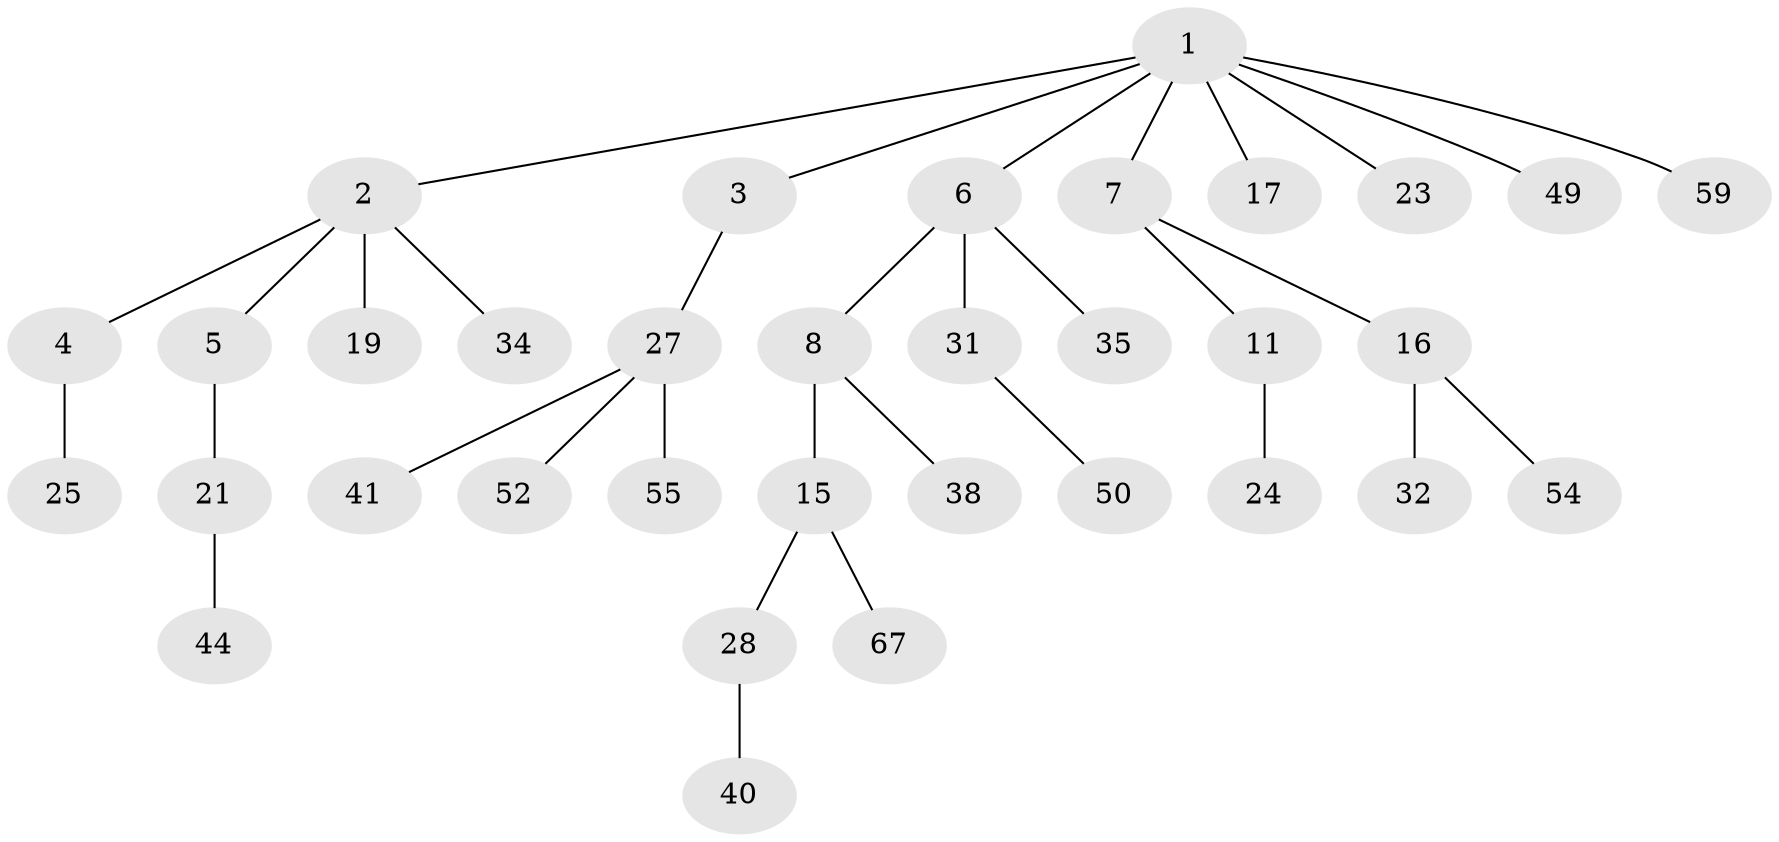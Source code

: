 // original degree distribution, {8: 0.014705882352941176, 5: 0.058823529411764705, 4: 0.058823529411764705, 2: 0.25, 1: 0.5147058823529411, 3: 0.10294117647058823}
// Generated by graph-tools (version 1.1) at 2025/15/03/09/25 04:15:29]
// undirected, 34 vertices, 33 edges
graph export_dot {
graph [start="1"]
  node [color=gray90,style=filled];
  1;
  2;
  3 [super="+29+53+65+22"];
  4 [super="+10+13"];
  5 [super="+20"];
  6 [super="+37"];
  7 [super="+46+12"];
  8 [super="+9"];
  11;
  15;
  16 [super="+18+61"];
  17 [super="+36"];
  19 [super="+26"];
  21;
  23;
  24 [super="+45"];
  25;
  27;
  28 [super="+39"];
  31;
  32;
  34;
  35;
  38;
  40;
  41;
  44 [super="+63+57"];
  49;
  50;
  52;
  54;
  55;
  59;
  67;
  1 -- 2;
  1 -- 3;
  1 -- 6;
  1 -- 7;
  1 -- 17;
  1 -- 23;
  1 -- 49;
  1 -- 59;
  2 -- 4;
  2 -- 5;
  2 -- 19;
  2 -- 34;
  3 -- 27;
  4 -- 25;
  5 -- 21;
  6 -- 8;
  6 -- 31;
  6 -- 35;
  7 -- 11;
  7 -- 16;
  8 -- 38;
  8 -- 15;
  11 -- 24;
  15 -- 28;
  15 -- 67;
  16 -- 32;
  16 -- 54;
  21 -- 44;
  27 -- 41;
  27 -- 52;
  27 -- 55;
  28 -- 40;
  31 -- 50;
}
